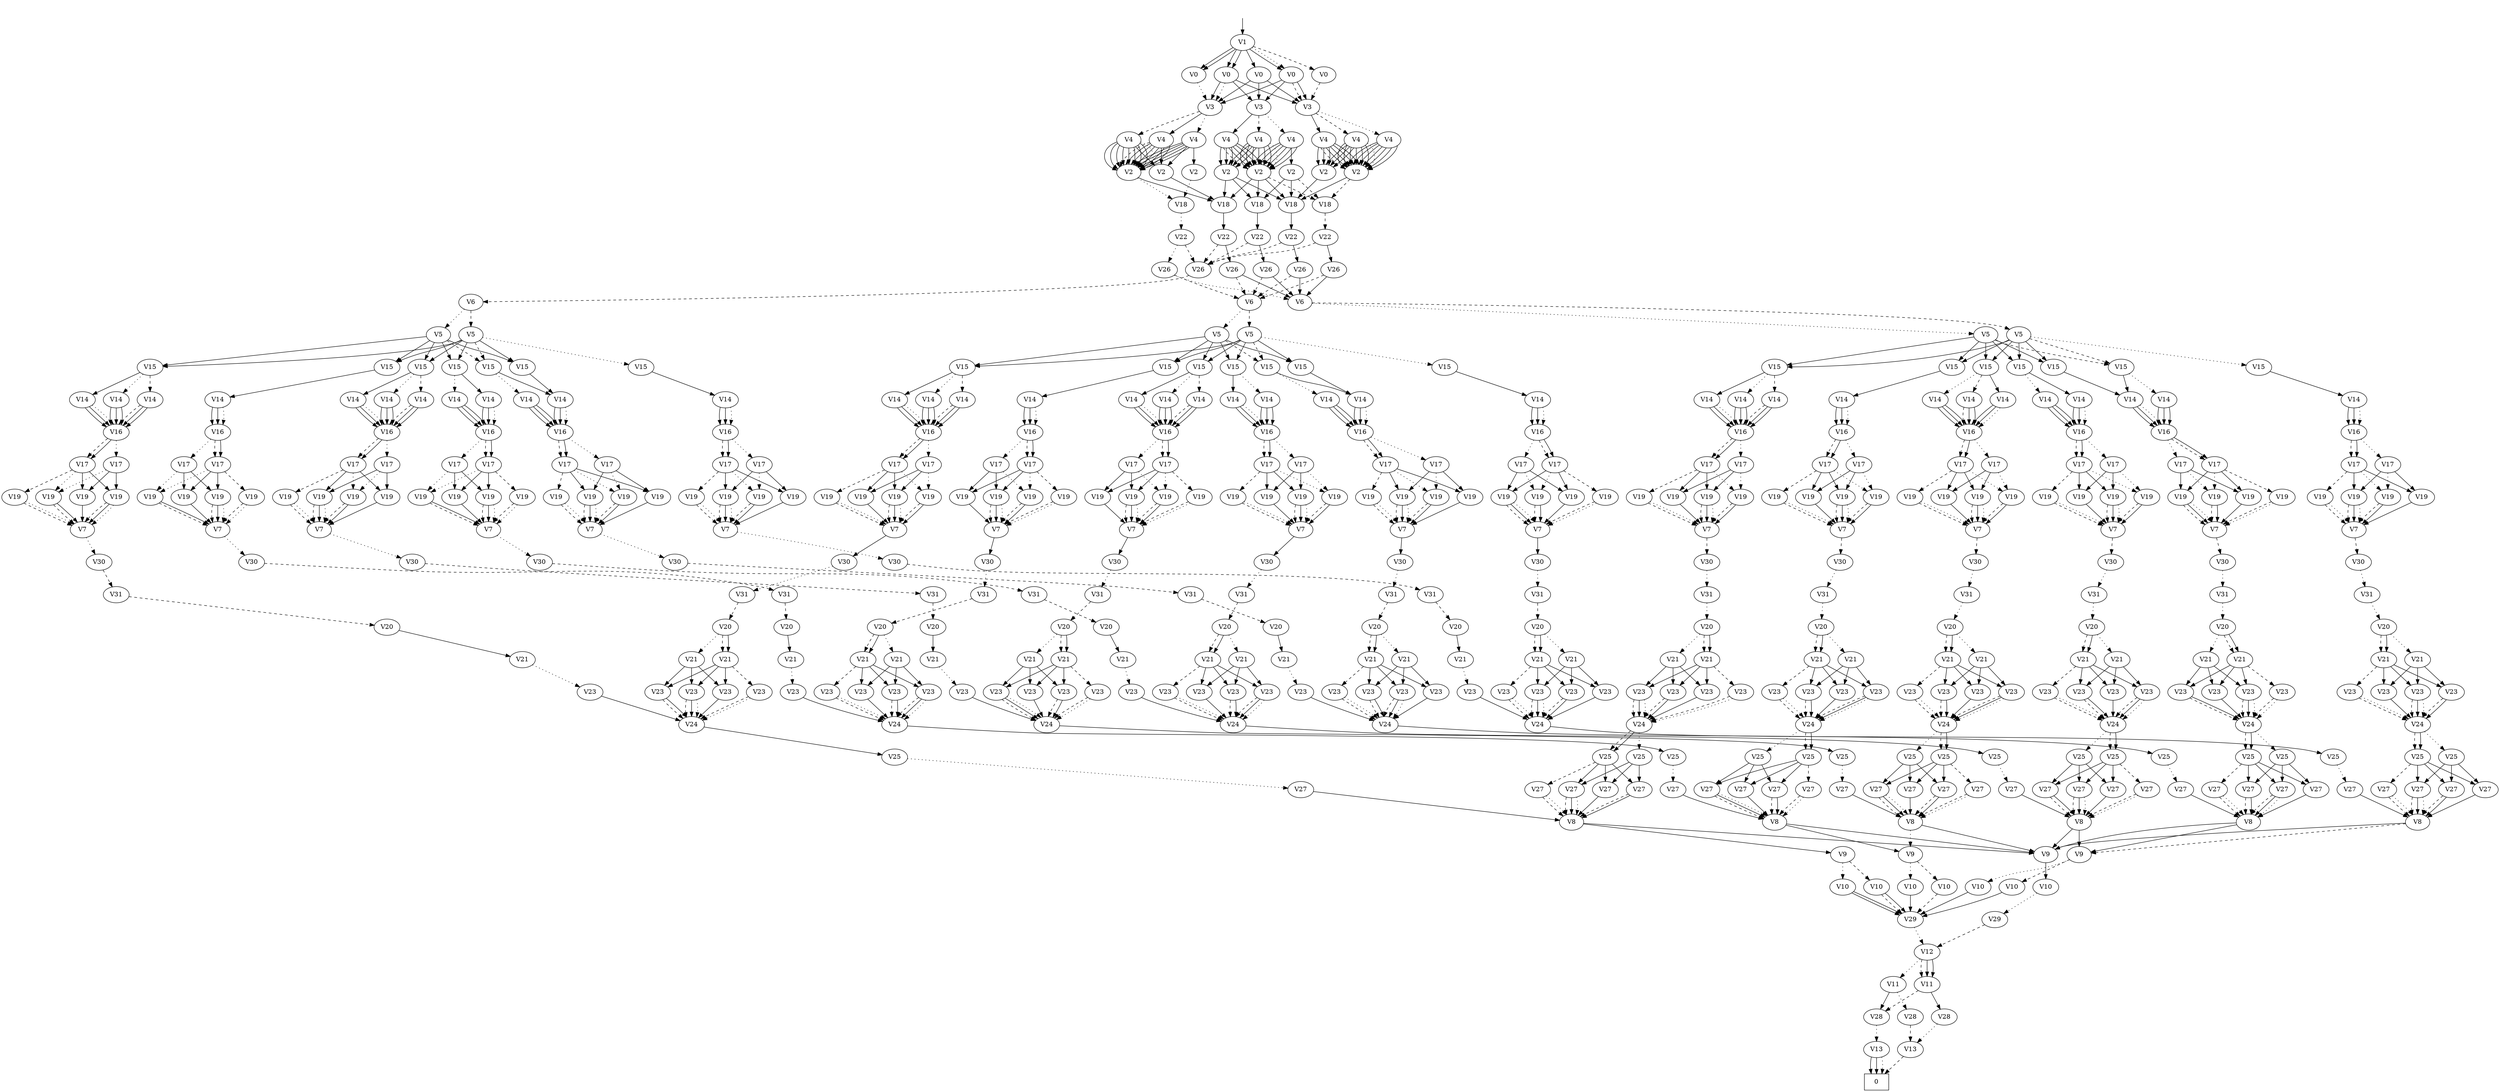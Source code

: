 //SLDDp
// 0 V1 0.5-0.8 0.8-1.1 1.1-1.5 1.5-1.8 1.8-2.2 2.2-2.8 2.8-3.5 0.25-0.5
// 1 V0 1-10000 10001-15000 15001-22000 22001-25000 25001-36000
// 2 V3 Vinyl_Polychlorure High_density_Polyethylene Polyethylene_teraphtalathe
// 3 V4 Beer Milk Vodka Cola_Soda Fruit_Soda Other_Soda Fruit_Juice Salad_Sauce Mineral_Water Sparkling_Water Vegetable_Juice Phamaceutical_Product
// 4 V2 SBO6 SBO10 SBO16 SBO20 SBO36
// 5 V18 7 11 17 21 38
// 6 V22 7 11 17 21 38 __out
// 7 V26 7 11 17 21 38 __out
// 8 V6 No Yes
// 9 V5 India Italy Japan France Russia Germany Unated_States
// 10 V15 French English Italian
// 11 V14 T/BEG/ENG T/BEG/FRA T/BEG/ITA T/EXP/ENG T/EXP/FRA T/EXP/ITA T/STD/ENG T/STD/FRA T/STD/ITA
// 12 V16 Shell Standard Cylindric
// 13 V17 Category_A Category_B Category_C Category_D
// 14 V19 Steel Aluminium Light_alloy
// 15 V7 1 2 3
// 16 V30 Mould_Set_2__Actif Mould_Set_2__Inactif
// 17 V31 Mould_Set_3__Actif Mould_Set_3__Inactif
// 18 V20 Shell __out Standard Cylindric
// 19 V21 __out Category_A Category_B Category_C Category_D
// 20 V23 Steel __out Aluminium Light_alloy
// 21 V24 Shell __out Standard Cylindric
// 22 V25 __out Category_A Category_B Category_C Category_D
// 23 V27 Steel __out Aluminium Light_alloy
// 24 V8 0-700 __out 0-1500 0-2000 0-3000 0-4000 0-6000
// 25 V9 0-0.5 __out 0.50-1
// 26 V10 __out COM-567 PRESS-5 PRESS-7 XER45-5
// 27 V29 With_Compressor Without_Compressor
// 28 V12 __out ALP-TR DE-67Z TR-X12
// 29 V11 __out Funnels_only Rollers_only Funnels+Rollers
// 30 V28 With_Preshapes_Supplier Without_Preshapes_Supplier
// 31 V13 RGR07 RLA30 RPE15 __out
digraph souffleuse_compiled {
nada -> n1 [];
nada [label=" ",shape=plaintext];
n0 [label=0, shape=box];
n1 [label=V1];
n1 -> n2 [pos=7, style=dashed];
n1 -> n1111 [pos=6];
n1 -> n1111 [pos=5];
n1 -> n1109 [pos=4];
n1 -> n1109 [pos=3];
n1 -> n1108 [pos=2];
n1 -> n1106 [pos=1];
n1 -> n1106 [pos=0, style=dotted];
n2 [label=V0];
n2 -> n1121 [pos=4, style=dashed];
n1109 [label=V0];
n1109 -> n1121 [pos=3];
n1109 -> n1113 [pos=2];
n1109 -> n1117 [pos=1];
n1109 -> n1117 [pos=0, style=dotted];
n1111 [label=V0];
n1111 -> n1117 [pos=0, style=dotted];
n1108 [label=V0];
n1108 -> n1121 [pos=3];
n1108 -> n1113 [pos=2];
n1108 -> n1117 [pos=1];
n1106 [label=V0];
n1106 -> n1121 [pos=4, style=dashed];
n1106 -> n1121 [pos=3];
n1106 -> n1113 [pos=2];
n1106 -> n1117 [pos=1];
n1121 [label=V3];
n1121 -> n1124 [pos=2, style=dashed];
n1121 -> n1123 [pos=1];
n1121 -> n1122 [pos=0, style=dotted];
n1113 [label=V3];
n1113 -> n1116 [pos=2, style=dashed];
n1113 -> n1115 [pos=1];
n1113 -> n1114 [pos=0, style=dotted];
n1117 [label=V3];
n1117 -> n1120 [pos=2, style=dashed];
n1117 -> n1119 [pos=1];
n1117 -> n1118 [pos=0, style=dotted];
n1116 [label=V4];
n1116 -> n1249 [pos=10];
n1116 -> n1249 [pos=9];
n1116 -> n1249 [pos=8];
n1116 -> n1249 [pos=7];
n1116 -> n1249 [pos=6];
n1116 -> n1246 [pos=5];
n1116 -> n1246 [pos=4];
n1116 -> n1246 [pos=3];
n1116 -> n1249 [pos=2];
n1116 -> n1249 [pos=0, style=dotted];
n1122 [label=V4];
n1122 -> n1242 [pos=10];
n1122 -> n1242 [pos=9];
n1122 -> n1242 [pos=8];
n1122 -> n1242 [pos=7];
n1122 -> n1242 [pos=6];
n1122 -> n1242 [pos=2];
n1122 -> n1242 [pos=1];
n1115 [label=V4];
n1115 -> n1249 [pos=11, style=dashed];
n1115 -> n1249 [pos=10];
n1115 -> n1249 [pos=7];
n1115 -> n1249 [pos=6];
n1115 -> n1246 [pos=5];
n1115 -> n1246 [pos=4];
n1115 -> n1246 [pos=3];
n1115 -> n1249 [pos=2];
n1124 [label=V4];
n1124 -> n1242 [pos=10];
n1124 -> n1242 [pos=9];
n1124 -> n1242 [pos=8];
n1124 -> n1242 [pos=7];
n1124 -> n1242 [pos=6];
n1124 -> n1248 [pos=5];
n1124 -> n1248 [pos=4];
n1124 -> n1248 [pos=3];
n1124 -> n1242 [pos=2];
n1124 -> n1242 [pos=0, style=dotted];
n1119 [label=V4];
n1119 -> n1239 [pos=11, style=dashed];
n1119 -> n1239 [pos=10];
n1119 -> n1239 [pos=7];
n1119 -> n1239 [pos=6];
n1119 -> n1239 [pos=5];
n1119 -> n1239 [pos=4];
n1119 -> n1239 [pos=3];
n1119 -> n1247 [pos=2];
n1120 [label=V4];
n1120 -> n1239 [pos=10];
n1120 -> n1239 [pos=9];
n1120 -> n1239 [pos=8];
n1120 -> n1239 [pos=7];
n1120 -> n1239 [pos=6];
n1120 -> n1239 [pos=5];
n1120 -> n1239 [pos=4];
n1120 -> n1239 [pos=3];
n1120 -> n1247 [pos=2];
n1120 -> n1239 [pos=0, style=dotted];
n1114 [label=V4];
n1114 -> n1249 [pos=10];
n1114 -> n1249 [pos=9];
n1114 -> n1249 [pos=8];
n1114 -> n1249 [pos=7];
n1114 -> n1249 [pos=6];
n1114 -> n1249 [pos=2];
n1114 -> n896 [pos=1];
n1123 [label=V4];
n1123 -> n1242 [pos=11, style=dashed];
n1123 -> n1242 [pos=10];
n1123 -> n1242 [pos=7];
n1123 -> n1242 [pos=6];
n1123 -> n1248 [pos=5];
n1123 -> n1248 [pos=4];
n1123 -> n1248 [pos=3];
n1123 -> n1242 [pos=2];
n1118 [label=V4];
n1118 -> n1239 [pos=10];
n1118 -> n1239 [pos=9];
n1118 -> n1239 [pos=8];
n1118 -> n1239 [pos=7];
n1118 -> n1239 [pos=6];
n1118 -> n1247 [pos=2];
n1118 -> n884 [pos=1];
n1246 [label=V2];
n1246 -> n1243 [pos=3];
n1246 -> n1245 [pos=2];
n1246 -> n1241 [pos=1];
n1249 [label=V2];
n1249 -> n1244 [pos=4, style=dashed];
n1249 -> n1243 [pos=3];
n1249 -> n1245 [pos=2];
n1249 -> n1241 [pos=1];
n1239 [label=V2];
n1239 -> n1241 [pos=1];
n1239 -> n1240 [pos=0, style=dotted];
n884 [label=V2];
n884 -> n1240 [pos=0, style=dotted];
n896 [label=V2];
n896 -> n1244 [pos=4, style=dashed];
n896 -> n1243 [pos=3];
n896 -> n1245 [pos=2];
n1248 [label=V2];
n1248 -> n1243 [pos=3];
n1247 [label=V2];
n1247 -> n1241 [pos=1];
n1242 [label=V2];
n1242 -> n1244 [pos=4, style=dashed];
n1242 -> n1243 [pos=3];
n1244 [label=V18];
n1244 -> n916 [pos=4, style=dashed];
n1240 [label=V18];
n1240 -> n908 [pos=0, style=dotted];
n1241 [label=V18];
n1241 -> n912 [pos=1];
n1243 [label=V18];
n1243 -> n910 [pos=3];
n1245 [label=V18];
n1245 -> n914 [pos=2];
n916 [label=V22];
n916 -> n8 [pos=5, style=dashed];
n916 -> n123 [pos=4];
n914 [label=V22];
n914 -> n8 [pos=5, style=dashed];
n914 -> n834 [pos=2];
n908 [label=V22];
n908 -> n8 [pos=5, style=dashed];
n908 -> n826 [pos=0, style=dotted];
n910 [label=V22];
n910 -> n8 [pos=5, style=dashed];
n910 -> n838 [pos=3];
n912 [label=V22];
n912 -> n8 [pos=5, style=dashed];
n912 -> n830 [pos=1];
n8 [label=V26];
n8 -> n1479 [pos=5, style=dashed];
n826 [label=V26];
n826 -> n1485 [pos=5, style=dashed];
n826 -> n1482 [pos=0, style=dotted];
n834 [label=V26];
n834 -> n1485 [pos=5, style=dashed];
n834 -> n1482 [pos=2];
n123 [label=V26];
n123 -> n1485 [pos=5, style=dashed];
n123 -> n1482 [pos=4];
n830 [label=V26];
n830 -> n1485 [pos=5, style=dashed];
n830 -> n1482 [pos=1];
n838 [label=V26];
n838 -> n1485 [pos=5, style=dashed];
n838 -> n1482 [pos=3];
n1485 [label=V6];
n1485 -> n125 [pos=1, style=dashed];
n1485 -> n1486 [pos=0, style=dotted];
n1479 [label=V6];
n1479 -> n10 [pos=1, style=dashed];
n1479 -> n1480 [pos=0, style=dotted];
n1482 [label=V6];
n1482 -> n605 [pos=1, style=dashed];
n1482 -> n1483 [pos=0, style=dotted];
n10 [label=V5];
n10 -> n93 [pos=6, style=dashed];
n10 -> n108 [pos=5];
n10 -> n1251 [pos=4];
n10 -> n78 [pos=3];
n10 -> n63 [pos=2];
n10 -> n48 [pos=1];
n10 -> n33 [pos=0, style=dotted];
n1486 [label=V5];
n1486 -> n154 [pos=6, style=dashed];
n1486 -> n161 [pos=5];
n1486 -> n1253 [pos=4];
n1486 -> n147 [pos=3];
n1486 -> n140 [pos=2];
n1486 -> n133 [pos=1];
n125 [label=V5];
n125 -> n154 [pos=6, style=dashed];
n125 -> n161 [pos=5];
n125 -> n1253 [pos=4];
n125 -> n147 [pos=3];
n125 -> n140 [pos=2];
n125 -> n133 [pos=1];
n125 -> n126 [pos=0, style=dotted];
n1483 [label=V5];
n1483 -> n634 [pos=6, style=dashed];
n1483 -> n641 [pos=5];
n1483 -> n1252 [pos=4];
n1483 -> n627 [pos=3];
n1483 -> n620 [pos=2];
n1483 -> n613 [pos=1];
n1480 [label=V5];
n1480 -> n93 [pos=6, style=dashed];
n1480 -> n108 [pos=5];
n1480 -> n1251 [pos=4];
n1480 -> n78 [pos=3];
n1480 -> n63 [pos=2];
n1480 -> n48 [pos=1];
n605 [label=V5];
n605 -> n634 [pos=6, style=dashed];
n605 -> n641 [pos=5];
n605 -> n1252 [pos=4];
n605 -> n627 [pos=3];
n605 -> n620 [pos=2];
n605 -> n613 [pos=1];
n605 -> n606 [pos=0, style=dotted];
n147 [label=V15];
n147 -> n1234 [pos=1];
n147 -> n1233 [pos=0, style=dotted];
n1251 [label=V15];
n1251 -> n1210 [pos=1];
n78 [label=V15];
n78 -> n1196 [pos=1];
n78 -> n1195 [pos=0, style=dotted];
n641 [label=V15];
n641 -> n642 [pos=2, style=dashed];
n641 -> n1220 [pos=1];
n641 -> n1219 [pos=0, style=dotted];
n634 [label=V15];
n634 -> n1226 [pos=1];
n634 -> n1225 [pos=0, style=dotted];
n63 [label=V15];
n63 -> n1222 [pos=1];
n1252 [label=V15];
n1252 -> n1226 [pos=1];
n1253 [label=V15];
n1253 -> n1228 [pos=1];
n133 [label=V15];
n133 -> n134 [pos=2, style=dashed];
n133 -> n1198 [pos=1];
n133 -> n1197 [pos=0, style=dotted];
n620 [label=V15];
n620 -> n1236 [pos=1];
n154 [label=V15];
n154 -> n1228 [pos=1];
n154 -> n1227 [pos=0, style=dotted];
n93 [label=V15];
n93 -> n1210 [pos=1];
n93 -> n1209 [pos=0, style=dotted];
n627 [label=V15];
n627 -> n1230 [pos=1];
n627 -> n1229 [pos=0, style=dotted];
n613 [label=V15];
n613 -> n614 [pos=2, style=dashed];
n613 -> n1194 [pos=1];
n613 -> n1193 [pos=0, style=dotted];
n48 [label=V15];
n48 -> n49 [pos=2, style=dashed];
n48 -> n1212 [pos=1];
n48 -> n1211 [pos=0, style=dotted];
n108 [label=V15];
n108 -> n109 [pos=2, style=dashed];
n108 -> n1214 [pos=1];
n108 -> n1213 [pos=0, style=dotted];
n161 [label=V15];
n161 -> n162 [pos=2, style=dashed];
n161 -> n1224 [pos=1];
n161 -> n1223 [pos=0, style=dotted];
n140 [label=V15];
n140 -> n1192 [pos=1];
n606 [label=V15];
n606 -> n1200 [pos=1];
n126 [label=V15];
n126 -> n1202 [pos=1];
n33 [label=V15];
n33 -> n1204 [pos=1];
n1214 [label=V14];
n1214 -> n1507 [pos=6];
n1214 -> n1507 [pos=3];
n1214 -> n1507 [pos=0, style=dotted];
n1224 [label=V14];
n1224 -> n1525 [pos=6];
n1224 -> n1525 [pos=3];
n1224 -> n1525 [pos=0, style=dotted];
n1209 [label=V14];
n1209 -> n1499 [pos=7];
n1209 -> n1499 [pos=4];
n1209 -> n1499 [pos=1];
n614 [label=V14];
n614 -> n1558 [pos=8, style=dashed];
n614 -> n1558 [pos=5];
n614 -> n1558 [pos=2];
n1230 [label=V14];
n1230 -> n1537 [pos=6];
n1230 -> n1537 [pos=3];
n1230 -> n1537 [pos=0, style=dotted];
n1192 [label=V14];
n1192 -> n142 [pos=6];
n1192 -> n142 [pos=3];
n1192 -> n142 [pos=0, style=dotted];
n109 [label=V14];
n109 -> n1507 [pos=8, style=dashed];
n109 -> n1507 [pos=5];
n109 -> n1507 [pos=2];
n1236 [label=V14];
n1236 -> n622 [pos=6];
n1236 -> n622 [pos=3];
n1236 -> n622 [pos=0, style=dotted];
n1219 [label=V14];
n1219 -> n1518 [pos=7];
n1219 -> n1518 [pos=4];
n1219 -> n1518 [pos=1];
n1194 [label=V14];
n1194 -> n1558 [pos=6];
n1194 -> n1558 [pos=3];
n1194 -> n1558 [pos=0, style=dotted];
n642 [label=V14];
n642 -> n1518 [pos=8, style=dashed];
n642 -> n1518 [pos=5];
n642 -> n1518 [pos=2];
n1223 [label=V14];
n1223 -> n1525 [pos=7];
n1223 -> n1525 [pos=4];
n1223 -> n1525 [pos=1];
n1197 [label=V14];
n1197 -> n1566 [pos=7];
n1197 -> n1566 [pos=4];
n1197 -> n1566 [pos=1];
n1212 [label=V14];
n1212 -> n1503 [pos=6];
n1212 -> n1503 [pos=3];
n1212 -> n1503 [pos=0, style=dotted];
n1228 [label=V14];
n1228 -> n1533 [pos=6];
n1228 -> n1533 [pos=3];
n1228 -> n1533 [pos=0, style=dotted];
n1229 [label=V14];
n1229 -> n1537 [pos=7];
n1229 -> n1537 [pos=4];
n1229 -> n1537 [pos=1];
n1220 [label=V14];
n1220 -> n1518 [pos=6];
n1220 -> n1518 [pos=3];
n1220 -> n1518 [pos=0, style=dotted];
n1211 [label=V14];
n1211 -> n1503 [pos=7];
n1211 -> n1503 [pos=4];
n1211 -> n1503 [pos=1];
n1204 [label=V14];
n1204 -> n35 [pos=6];
n1204 -> n35 [pos=3];
n1204 -> n35 [pos=0, style=dotted];
n1233 [label=V14];
n1233 -> n1544 [pos=7];
n1233 -> n1544 [pos=4];
n1233 -> n1544 [pos=1];
n1210 [label=V14];
n1210 -> n1499 [pos=6];
n1210 -> n1499 [pos=3];
n1210 -> n1499 [pos=0, style=dotted];
n1222 [label=V14];
n1222 -> n65 [pos=6];
n1222 -> n65 [pos=3];
n1222 -> n65 [pos=0, style=dotted];
n1225 [label=V14];
n1225 -> n1529 [pos=7];
n1225 -> n1529 [pos=4];
n1225 -> n1529 [pos=1];
n1193 [label=V14];
n1193 -> n1558 [pos=7];
n1193 -> n1558 [pos=4];
n1193 -> n1558 [pos=1];
n1198 [label=V14];
n1198 -> n1566 [pos=6];
n1198 -> n1566 [pos=3];
n1198 -> n1566 [pos=0, style=dotted];
n1226 [label=V14];
n1226 -> n1529 [pos=6];
n1226 -> n1529 [pos=3];
n1226 -> n1529 [pos=0, style=dotted];
n134 [label=V14];
n134 -> n1566 [pos=8, style=dashed];
n134 -> n1566 [pos=5];
n134 -> n1566 [pos=2];
n1213 [label=V14];
n1213 -> n1507 [pos=7];
n1213 -> n1507 [pos=4];
n1213 -> n1507 [pos=1];
n1234 [label=V14];
n1234 -> n1544 [pos=6];
n1234 -> n1544 [pos=3];
n1234 -> n1544 [pos=0, style=dotted];
n1196 [label=V14];
n1196 -> n1562 [pos=6];
n1196 -> n1562 [pos=3];
n1196 -> n1562 [pos=0, style=dotted];
n1202 [label=V14];
n1202 -> n128 [pos=6];
n1202 -> n128 [pos=3];
n1202 -> n128 [pos=0, style=dotted];
n49 [label=V14];
n49 -> n1503 [pos=8, style=dashed];
n49 -> n1503 [pos=5];
n49 -> n1503 [pos=2];
n1200 [label=V14];
n1200 -> n608 [pos=6];
n1200 -> n608 [pos=3];
n1200 -> n608 [pos=0, style=dotted];
n1227 [label=V14];
n1227 -> n1533 [pos=7];
n1227 -> n1533 [pos=4];
n1227 -> n1533 [pos=1];
n1195 [label=V14];
n1195 -> n1562 [pos=7];
n1195 -> n1562 [pos=4];
n1195 -> n1562 [pos=1];
n162 [label=V14];
n162 -> n1525 [pos=8, style=dashed];
n162 -> n1525 [pos=5];
n162 -> n1525 [pos=2];
n128 [label=V16];
n128 -> n129 [pos=2, style=dashed];
n128 -> n129 [pos=1];
n128 -> n1573 [pos=0, style=dotted];
n35 [label=V16];
n35 -> n36 [pos=2, style=dashed];
n35 -> n36 [pos=1];
n35 -> n1488 [pos=0, style=dotted];
n65 [label=V16];
n65 -> n66 [pos=2, style=dashed];
n65 -> n66 [pos=1];
n65 -> n1522 [pos=0, style=dotted];
n622 [label=V16];
n622 -> n623 [pos=2, style=dashed];
n622 -> n623 [pos=1];
n622 -> n1548 [pos=0, style=dotted];
n1533 [label=V16];
n1533 -> n157 [pos=2, style=dashed];
n1533 -> n157 [pos=1];
n1533 -> n1534 [pos=0, style=dotted];
n142 [label=V16];
n142 -> n143 [pos=2, style=dashed];
n142 -> n143 [pos=1];
n142 -> n1555 [pos=0, style=dotted];
n1537 [label=V16];
n1537 -> n630 [pos=2, style=dashed];
n1537 -> n630 [pos=1];
n1537 -> n1538 [pos=0, style=dotted];
n1558 [label=V16];
n1558 -> n616 [pos=2, style=dashed];
n1558 -> n616 [pos=1];
n1558 -> n1559 [pos=0, style=dotted];
n1544 [label=V16];
n1544 -> n150 [pos=2, style=dashed];
n1544 -> n150 [pos=1];
n1544 -> n1545 [pos=0, style=dotted];
n608 [label=V16];
n608 -> n609 [pos=2, style=dashed];
n608 -> n609 [pos=1];
n608 -> n1570 [pos=0, style=dotted];
n1507 [label=V16];
n1507 -> n111 [pos=2, style=dashed];
n1507 -> n111 [pos=1];
n1507 -> n1508 [pos=0, style=dotted];
n1566 [label=V16];
n1566 -> n136 [pos=2, style=dashed];
n1566 -> n136 [pos=1];
n1566 -> n1567 [pos=0, style=dotted];
n1562 [label=V16];
n1562 -> n81 [pos=2, style=dashed];
n1562 -> n81 [pos=1];
n1562 -> n1563 [pos=0, style=dotted];
n1518 [label=V16];
n1518 -> n644 [pos=2, style=dashed];
n1518 -> n644 [pos=1];
n1518 -> n1519 [pos=0, style=dotted];
n1503 [label=V16];
n1503 -> n51 [pos=2, style=dashed];
n1503 -> n51 [pos=1];
n1503 -> n1504 [pos=0, style=dotted];
n1525 [label=V16];
n1525 -> n164 [pos=2, style=dashed];
n1525 -> n164 [pos=1];
n1525 -> n1526 [pos=0, style=dotted];
n1529 [label=V16];
n1529 -> n637 [pos=2, style=dashed];
n1529 -> n637 [pos=1];
n1529 -> n1530 [pos=0, style=dotted];
n1499 [label=V16];
n1499 -> n96 [pos=2, style=dashed];
n1499 -> n96 [pos=1];
n1499 -> n1500 [pos=0, style=dotted];
n1563 [label=V17];
n1563 -> n1639 [pos=2];
n1563 -> n82 [pos=1];
n1563 -> n1637 [pos=0, style=dotted];
n1526 [label=V17];
n1526 -> n1598 [pos=2];
n1526 -> n165 [pos=1];
n1526 -> n1596 [pos=0, style=dotted];
n616 [label=V17];
n616 -> n1655 [pos=3, style=dashed];
n616 -> n1632 [pos=2];
n616 -> n617 [pos=1];
n616 -> n1630 [pos=0, style=dotted];
n157 [label=V17];
n157 -> n1660 [pos=3, style=dashed];
n157 -> n1617 [pos=2];
n157 -> n158 [pos=1];
n157 -> n1615 [pos=0, style=dotted];
n150 [label=V17];
n150 -> n1618 [pos=3, style=dashed];
n150 -> n1595 [pos=2];
n150 -> n151 [pos=1];
n150 -> n1593 [pos=0, style=dotted];
n1522 [label=V17];
n1522 -> n1578 [pos=2];
n1522 -> n67 [pos=1];
n1522 -> n1576 [pos=0, style=dotted];
n623 [label=V17];
n623 -> n1592 [pos=3, style=dashed];
n623 -> n1591 [pos=2];
n623 -> n624 [pos=1];
n623 -> n1589 [pos=0, style=dotted];
n51 [label=V17];
n51 -> n1661 [pos=3, style=dashed];
n51 -> n1646 [pos=2];
n51 -> n52 [pos=1];
n51 -> n1644 [pos=0, style=dotted];
n609 [label=V17];
n609 -> n1610 [pos=3, style=dashed];
n609 -> n1609 [pos=2];
n609 -> n610 [pos=1];
n609 -> n1607 [pos=0, style=dotted];
n96 [label=V17];
n96 -> n1588 [pos=3, style=dashed];
n96 -> n1587 [pos=2];
n96 -> n97 [pos=1];
n96 -> n1585 [pos=0, style=dotted];
n1500 [label=V17];
n1500 -> n1587 [pos=2];
n1500 -> n97 [pos=1];
n1500 -> n1585 [pos=0, style=dotted];
n1570 [label=V17];
n1570 -> n1609 [pos=2];
n1570 -> n610 [pos=1];
n1570 -> n1607 [pos=0, style=dotted];
n1559 [label=V17];
n1559 -> n1632 [pos=2];
n1559 -> n617 [pos=1];
n1559 -> n1630 [pos=0, style=dotted];
n630 [label=V17];
n630 -> n1650 [pos=3, style=dashed];
n630 -> n1649 [pos=2];
n630 -> n631 [pos=1];
n630 -> n1647 [pos=0, style=dotted];
n136 [label=V17];
n136 -> n1626 [pos=3, style=dashed];
n136 -> n1625 [pos=2];
n136 -> n137 [pos=1];
n136 -> n1623 [pos=0, style=dotted];
n111 [label=V17];
n111 -> n1603 [pos=3, style=dashed];
n111 -> n1602 [pos=2];
n111 -> n112 [pos=1];
n111 -> n1600 [pos=0, style=dotted];
n1573 [label=V17];
n1573 -> n1665 [pos=2];
n1573 -> n130 [pos=1];
n1573 -> n1663 [pos=0, style=dotted];
n81 [label=V17];
n81 -> n1670 [pos=3, style=dashed];
n81 -> n1639 [pos=2];
n81 -> n82 [pos=1];
n81 -> n1637 [pos=0, style=dotted];
n36 [label=V17];
n36 -> n1656 [pos=3, style=dashed];
n36 -> n1584 [pos=2];
n36 -> n37 [pos=1];
n36 -> n1582 [pos=0, style=dotted];
n1555 [label=V17];
n1555 -> n1581 [pos=2];
n1555 -> n144 [pos=1];
n1555 -> n1579 [pos=0, style=dotted];
n1548 [label=V17];
n1548 -> n1591 [pos=2];
n1548 -> n624 [pos=1];
n1548 -> n1589 [pos=0, style=dotted];
n644 [label=V17];
n644 -> n1636 [pos=3, style=dashed];
n644 -> n1635 [pos=2];
n644 -> n645 [pos=1];
n644 -> n1633 [pos=0, style=dotted];
n1530 [label=V17];
n1530 -> n1659 [pos=2];
n1530 -> n638 [pos=1];
n1530 -> n1657 [pos=0, style=dotted];
n143 [label=V17];
n143 -> n1662 [pos=3, style=dashed];
n143 -> n1581 [pos=2];
n143 -> n144 [pos=1];
n143 -> n1579 [pos=0, style=dotted];
n1508 [label=V17];
n1508 -> n1602 [pos=2];
n1508 -> n112 [pos=1];
n1508 -> n1600 [pos=0, style=dotted];
n1534 [label=V17];
n1534 -> n1617 [pos=2];
n1534 -> n158 [pos=1];
n1534 -> n1615 [pos=0, style=dotted];
n1488 [label=V17];
n1488 -> n1584 [pos=2];
n1488 -> n37 [pos=1];
n1488 -> n1582 [pos=0, style=dotted];
n1567 [label=V17];
n1567 -> n1625 [pos=2];
n1567 -> n137 [pos=1];
n1567 -> n1623 [pos=0, style=dotted];
n1504 [label=V17];
n1504 -> n1646 [pos=2];
n1504 -> n52 [pos=1];
n1504 -> n1644 [pos=0, style=dotted];
n1545 [label=V17];
n1545 -> n1595 [pos=2];
n1545 -> n151 [pos=1];
n1545 -> n1593 [pos=0, style=dotted];
n66 [label=V17];
n66 -> n1666 [pos=3, style=dashed];
n66 -> n1578 [pos=2];
n66 -> n67 [pos=1];
n66 -> n1576 [pos=0, style=dotted];
n129 [label=V17];
n129 -> n1668 [pos=3, style=dashed];
n129 -> n1665 [pos=2];
n129 -> n130 [pos=1];
n129 -> n1663 [pos=0, style=dotted];
n637 [label=V17];
n637 -> n1671 [pos=3, style=dashed];
n637 -> n1659 [pos=2];
n637 -> n638 [pos=1];
n637 -> n1657 [pos=0, style=dotted];
n1538 [label=V17];
n1538 -> n1649 [pos=2];
n1538 -> n631 [pos=1];
n1538 -> n1647 [pos=0, style=dotted];
n164 [label=V17];
n164 -> n1599 [pos=3, style=dashed];
n164 -> n1598 [pos=2];
n164 -> n165 [pos=1];
n164 -> n1596 [pos=0, style=dotted];
n1519 [label=V17];
n1519 -> n1635 [pos=2];
n1519 -> n645 [pos=1];
n1519 -> n1633 [pos=0, style=dotted];
n1659 [label=V19];
n1659 -> n1791 [pos=1];
n1666 [label=V19];
n1666 -> n1786 [pos=2, style=dashed];
n1666 -> n1786 [pos=0, style=dotted];
n1635 [label=V19];
n1635 -> n1780 [pos=1];
n1593 [label=V19];
n1593 -> n1694 [pos=2, style=dashed];
n1593 -> n1694 [pos=1];
n1625 [label=V19];
n1625 -> n1728 [pos=1];
n1579 [label=V19];
n1579 -> n1711 [pos=2, style=dashed];
n1579 -> n1711 [pos=1];
n1623 [label=V19];
n1623 -> n1728 [pos=2, style=dashed];
n1623 -> n1728 [pos=1];
n1670 [label=V19];
n1670 -> n1717 [pos=2, style=dashed];
n1670 -> n1717 [pos=0, style=dotted];
n1639 [label=V19];
n1639 -> n1717 [pos=1];
n158 [label=V19];
n158 -> n1809 [pos=2, style=dashed];
n158 -> n1809 [pos=1];
n158 -> n1809 [pos=0, style=dotted];
n1582 [label=V19];
n1582 -> n1740 [pos=2, style=dashed];
n1582 -> n1740 [pos=1];
n82 [label=V19];
n82 -> n1717 [pos=2, style=dashed];
n82 -> n1717 [pos=1];
n82 -> n1717 [pos=0, style=dotted];
n631 [label=V19];
n631 -> n1803 [pos=2, style=dashed];
n631 -> n1803 [pos=1];
n631 -> n1803 [pos=0, style=dotted];
n1657 [label=V19];
n1657 -> n1791 [pos=2, style=dashed];
n1657 -> n1791 [pos=1];
n1588 [label=V19];
n1588 -> n1755 [pos=2, style=dashed];
n1588 -> n1755 [pos=0, style=dotted];
n144 [label=V19];
n144 -> n1711 [pos=2, style=dashed];
n144 -> n1711 [pos=1];
n144 -> n1711 [pos=0, style=dotted];
n165 [label=V19];
n165 -> n1797 [pos=2, style=dashed];
n165 -> n1797 [pos=1];
n165 -> n1797 [pos=0, style=dotted];
n617 [label=V19];
n617 -> n1705 [pos=2, style=dashed];
n617 -> n1705 [pos=1];
n617 -> n1705 [pos=0, style=dotted];
n1671 [label=V19];
n1671 -> n1791 [pos=2, style=dashed];
n1671 -> n1791 [pos=0, style=dotted];
n1587 [label=V19];
n1587 -> n1755 [pos=1];
n638 [label=V19];
n638 -> n1791 [pos=2, style=dashed];
n638 -> n1791 [pos=1];
n638 -> n1791 [pos=0, style=dotted];
n1576 [label=V19];
n1576 -> n1786 [pos=2, style=dashed];
n1576 -> n1786 [pos=1];
n1647 [label=V19];
n1647 -> n1803 [pos=2, style=dashed];
n1647 -> n1803 [pos=1];
n1610 [label=V19];
n1610 -> n1722 [pos=2, style=dashed];
n1610 -> n1722 [pos=0, style=dotted];
n1592 [label=V19];
n1592 -> n1688 [pos=2, style=dashed];
n1592 -> n1688 [pos=0, style=dotted];
n1609 [label=V19];
n1609 -> n1722 [pos=1];
n112 [label=V19];
n112 -> n1770 [pos=2, style=dashed];
n112 -> n1770 [pos=1];
n112 -> n1770 [pos=0, style=dotted];
n1581 [label=V19];
n1581 -> n1711 [pos=1];
n1661 [label=V19];
n1661 -> n1760 [pos=2, style=dashed];
n1661 -> n1760 [pos=0, style=dotted];
n97 [label=V19];
n97 -> n1755 [pos=2, style=dashed];
n97 -> n1755 [pos=1];
n97 -> n1755 [pos=0, style=dotted];
n1599 [label=V19];
n1599 -> n1797 [pos=2, style=dashed];
n1599 -> n1797 [pos=0, style=dotted];
n1646 [label=V19];
n1646 -> n1760 [pos=1];
n1626 [label=V19];
n1626 -> n1728 [pos=2, style=dashed];
n1626 -> n1728 [pos=0, style=dotted];
n37 [label=V19];
n37 -> n1740 [pos=2, style=dashed];
n37 -> n1740 [pos=1];
n37 -> n1740 [pos=0, style=dotted];
n130 [label=V19];
n130 -> n1734 [pos=2, style=dashed];
n130 -> n1734 [pos=1];
n130 -> n1734 [pos=0, style=dotted];
n1618 [label=V19];
n1618 -> n1694 [pos=2, style=dashed];
n1618 -> n1694 [pos=0, style=dotted];
n137 [label=V19];
n137 -> n1728 [pos=2, style=dashed];
n137 -> n1728 [pos=1];
n137 -> n1728 [pos=0, style=dotted];
n1617 [label=V19];
n1617 -> n1809 [pos=1];
n610 [label=V19];
n610 -> n1722 [pos=2, style=dashed];
n610 -> n1722 [pos=1];
n610 -> n1722 [pos=0, style=dotted];
n1632 [label=V19];
n1632 -> n1705 [pos=1];
n1595 [label=V19];
n1595 -> n1694 [pos=1];
n1589 [label=V19];
n1589 -> n1688 [pos=2, style=dashed];
n1589 -> n1688 [pos=1];
n1630 [label=V19];
n1630 -> n1705 [pos=2, style=dashed];
n1630 -> n1705 [pos=1];
n1650 [label=V19];
n1650 -> n1803 [pos=2, style=dashed];
n1650 -> n1803 [pos=0, style=dotted];
n1607 [label=V19];
n1607 -> n1722 [pos=2, style=dashed];
n1607 -> n1722 [pos=1];
n1668 [label=V19];
n1668 -> n1734 [pos=2, style=dashed];
n1668 -> n1734 [pos=0, style=dotted];
n1603 [label=V19];
n1603 -> n1770 [pos=2, style=dashed];
n1603 -> n1770 [pos=0, style=dotted];
n1637 [label=V19];
n1637 -> n1717 [pos=2, style=dashed];
n1637 -> n1717 [pos=1];
n1663 [label=V19];
n1663 -> n1734 [pos=2, style=dashed];
n1663 -> n1734 [pos=1];
n1649 [label=V19];
n1649 -> n1803 [pos=1];
n52 [label=V19];
n52 -> n1760 [pos=2, style=dashed];
n52 -> n1760 [pos=1];
n52 -> n1760 [pos=0, style=dotted];
n1633 [label=V19];
n1633 -> n1780 [pos=2, style=dashed];
n1633 -> n1780 [pos=1];
n1584 [label=V19];
n1584 -> n1740 [pos=1];
n1596 [label=V19];
n1596 -> n1797 [pos=2, style=dashed];
n1596 -> n1797 [pos=1];
n1591 [label=V19];
n1591 -> n1688 [pos=1];
n1602 [label=V19];
n1602 -> n1770 [pos=1];
n1660 [label=V19];
n1660 -> n1809 [pos=2, style=dashed];
n1660 -> n1809 [pos=0, style=dotted];
n1655 [label=V19];
n1655 -> n1705 [pos=2, style=dashed];
n1655 -> n1705 [pos=0, style=dotted];
n1656 [label=V19];
n1656 -> n1740 [pos=2, style=dashed];
n1656 -> n1740 [pos=0, style=dotted];
n1615 [label=V19];
n1615 -> n1809 [pos=2, style=dashed];
n1615 -> n1809 [pos=1];
n1600 [label=V19];
n1600 -> n1770 [pos=2, style=dashed];
n1600 -> n1770 [pos=1];
n1598 [label=V19];
n1598 -> n1797 [pos=1];
n1578 [label=V19];
n1578 -> n1786 [pos=1];
n1665 [label=V19];
n1665 -> n1734 [pos=1];
n1636 [label=V19];
n1636 -> n1780 [pos=2, style=dashed];
n1636 -> n1780 [pos=0, style=dotted];
n67 [label=V19];
n67 -> n1786 [pos=2, style=dashed];
n67 -> n1786 [pos=1];
n67 -> n1786 [pos=0, style=dotted];
n151 [label=V19];
n151 -> n1694 [pos=2, style=dashed];
n151 -> n1694 [pos=1];
n151 -> n1694 [pos=0, style=dotted];
n645 [label=V19];
n645 -> n1780 [pos=2, style=dashed];
n645 -> n1780 [pos=1];
n645 -> n1780 [pos=0, style=dotted];
n1644 [label=V19];
n1644 -> n1760 [pos=2, style=dashed];
n1644 -> n1760 [pos=1];
n1662 [label=V19];
n1662 -> n1711 [pos=2, style=dashed];
n1662 -> n1711 [pos=0, style=dotted];
n624 [label=V19];
n624 -> n1688 [pos=2, style=dashed];
n624 -> n1688 [pos=1];
n624 -> n1688 [pos=0, style=dotted];
n1585 [label=V19];
n1585 -> n1755 [pos=2, style=dashed];
n1585 -> n1755 [pos=1];
n1705 [label=V7];
n1705 -> n619 [pos=2, style=dashed];
n1770 [label=V7];
n1770 -> n114 [pos=0, style=dotted];
n1797 [label=V7];
n1797 -> n167 [pos=1];
n1791 [label=V7];
n1791 -> n640 [pos=2, style=dashed];
n1760 [label=V7];
n1760 -> n54 [pos=0, style=dotted];
n1809 [label=V7];
n1809 -> n160 [pos=1];
n1755 [label=V7];
n1755 -> n99 [pos=0, style=dotted];
n1688 [label=V7];
n1688 -> n626 [pos=2, style=dashed];
n1694 [label=V7];
n1694 -> n153 [pos=1];
n1740 [label=V7];
n1740 -> n39 [pos=0, style=dotted];
n1780 [label=V7];
n1780 -> n647 [pos=2, style=dashed];
n1711 [label=V7];
n1711 -> n146 [pos=1];
n1717 [label=V7];
n1717 -> n84 [pos=0, style=dotted];
n1722 [label=V7];
n1722 -> n612 [pos=2, style=dashed];
n1728 [label=V7];
n1728 -> n139 [pos=1];
n1803 [label=V7];
n1803 -> n633 [pos=2, style=dashed];
n1734 [label=V7];
n1734 -> n132 [pos=1];
n1786 [label=V7];
n1786 -> n69 [pos=0, style=dotted];
n619 [label=V30];
n619 -> n1167 [pos=0, style=dotted];
n647 [label=V30];
n647 -> n1171 [pos=0, style=dotted];
n153 [label=V30];
n153 -> n1175 [pos=0, style=dotted];
n633 [label=V30];
n633 -> n1031 [pos=0, style=dotted];
n114 [label=V30];
n114 -> n1163 [pos=1, style=dashed];
n139 [label=V30];
n139 -> n1131 [pos=0, style=dotted];
n167 [label=V30];
n167 -> n1045 [pos=0, style=dotted];
n39 [label=V30];
n39 -> n1066 [pos=1, style=dashed];
n640 [label=V30];
n640 -> n1139 [pos=0, style=dotted];
n160 [label=V30];
n160 -> n1010 [pos=0, style=dotted];
n69 [label=V30];
n69 -> n1017 [pos=1, style=dashed];
n99 [label=V30];
n99 -> n1135 [pos=1, style=dashed];
n626 [label=V30];
n626 -> n1147 [pos=0, style=dotted];
n146 [label=V30];
n146 -> n1151 [pos=0, style=dotted];
n54 [label=V30];
n54 -> n1038 [pos=1, style=dashed];
n612 [label=V30];
n612 -> n1024 [pos=0, style=dotted];
n132 [label=V30];
n132 -> n1155 [pos=0, style=dotted];
n84 [label=V30];
n84 -> n989 [pos=1, style=dashed];
n1175 [label=V31];
n1175 -> n1176 [pos=1, style=dashed];
n1139 [label=V31];
n1139 -> n1140 [pos=0, style=dotted];
n1147 [label=V31];
n1147 -> n1148 [pos=0, style=dotted];
n1045 [label=V31];
n1045 -> n1046 [pos=1, style=dashed];
n1131 [label=V31];
n1131 -> n1132 [pos=1, style=dashed];
n1024 [label=V31];
n1024 -> n1025 [pos=0, style=dotted];
n1163 [label=V31];
n1163 -> n1164 [pos=1, style=dashed];
n1066 [label=V31];
n1066 -> n1067 [pos=1, style=dashed];
n1167 [label=V31];
n1167 -> n1168 [pos=0, style=dotted];
n1017 [label=V31];
n1017 -> n1018 [pos=1, style=dashed];
n1171 [label=V31];
n1171 -> n1172 [pos=0, style=dotted];
n1135 [label=V31];
n1135 -> n1136 [pos=1, style=dashed];
n1151 [label=V31];
n1151 -> n1152 [pos=1, style=dashed];
n1038 [label=V31];
n1038 -> n1039 [pos=1, style=dashed];
n989 [label=V31];
n989 -> n990 [pos=1, style=dashed];
n1010 [label=V31];
n1010 -> n1011 [pos=1, style=dashed];
n1155 [label=V31];
n1155 -> n1156 [pos=1, style=dashed];
n1031 [label=V31];
n1031 -> n1032 [pos=0, style=dotted];
n1176 [label=V20];
n1176 -> n1177 [pos=3, style=dashed];
n1176 -> n1177 [pos=2];
n1176 -> n1310 [pos=0, style=dotted];
n990 [label=V20];
n990 -> n991 [pos=1];
n1152 [label=V20];
n1152 -> n1153 [pos=3, style=dashed];
n1152 -> n1153 [pos=2];
n1152 -> n1318 [pos=0, style=dotted];
n1025 [label=V20];
n1025 -> n1026 [pos=3, style=dashed];
n1025 -> n1026 [pos=2];
n1025 -> n1254 [pos=0, style=dotted];
n1140 [label=V20];
n1140 -> n1141 [pos=3, style=dashed];
n1140 -> n1141 [pos=2];
n1140 -> n1330 [pos=0, style=dotted];
n1148 [label=V20];
n1148 -> n1149 [pos=3, style=dashed];
n1148 -> n1149 [pos=2];
n1148 -> n1258 [pos=0, style=dotted];
n1011 [label=V20];
n1011 -> n1012 [pos=3, style=dashed];
n1011 -> n1012 [pos=2];
n1011 -> n1326 [pos=0, style=dotted];
n1067 [label=V20];
n1067 -> n1068 [pos=1];
n1164 [label=V20];
n1164 -> n1165 [pos=1];
n1032 [label=V20];
n1032 -> n1033 [pos=3, style=dashed];
n1032 -> n1033 [pos=2];
n1032 -> n1266 [pos=0, style=dotted];
n1172 [label=V20];
n1172 -> n1173 [pos=3, style=dashed];
n1172 -> n1173 [pos=2];
n1172 -> n1342 [pos=0, style=dotted];
n1168 [label=V20];
n1168 -> n1169 [pos=3, style=dashed];
n1168 -> n1169 [pos=2];
n1168 -> n1274 [pos=0, style=dotted];
n1156 [label=V20];
n1156 -> n1157 [pos=3, style=dashed];
n1156 -> n1157 [pos=2];
n1156 -> n1282 [pos=0, style=dotted];
n1039 [label=V20];
n1039 -> n1040 [pos=1];
n1136 [label=V20];
n1136 -> n1137 [pos=1];
n1018 [label=V20];
n1018 -> n1019 [pos=1];
n1132 [label=V20];
n1132 -> n1133 [pos=3, style=dashed];
n1132 -> n1133 [pos=2];
n1132 -> n1294 [pos=0, style=dotted];
n1046 [label=V20];
n1046 -> n1047 [pos=3, style=dashed];
n1046 -> n1047 [pos=2];
n1046 -> n1290 [pos=0, style=dotted];
n1169 [label=V21];
n1169 -> n1398 [pos=4, style=dashed];
n1169 -> n1397 [pos=3];
n1169 -> n1170 [pos=2];
n1169 -> n1395 [pos=1];
n1047 [label=V21];
n1047 -> n1427 [pos=4, style=dashed];
n1047 -> n1401 [pos=3];
n1047 -> n1048 [pos=2];
n1047 -> n1399 [pos=1];
n1342 [label=V21];
n1342 -> n1430 [pos=3];
n1342 -> n1174 [pos=2];
n1342 -> n1428 [pos=1];
n1294 [label=V21];
n1294 -> n1417 [pos=3];
n1294 -> n1134 [pos=2];
n1294 -> n1415 [pos=1];
n1254 [label=V21];
n1254 -> n1408 [pos=3];
n1254 -> n1027 [pos=2];
n1254 -> n1406 [pos=1];
n1326 [label=V21];
n1326 -> n1412 [pos=3];
n1326 -> n1013 [pos=2];
n1326 -> n1410 [pos=1];
n1290 [label=V21];
n1290 -> n1401 [pos=3];
n1290 -> n1048 [pos=2];
n1290 -> n1399 [pos=1];
n1266 [label=V21];
n1266 -> n1388 [pos=3];
n1266 -> n1034 [pos=2];
n1266 -> n1386 [pos=1];
n1012 [label=V21];
n1012 -> n1413 [pos=4, style=dashed];
n1012 -> n1412 [pos=3];
n1012 -> n1013 [pos=2];
n1012 -> n1410 [pos=1];
n1310 [label=V21];
n1310 -> n1391 [pos=3];
n1310 -> n1178 [pos=2];
n1310 -> n1389 [pos=1];
n1141 [label=V21];
n1141 -> n1405 [pos=4, style=dashed];
n1141 -> n1404 [pos=3];
n1141 -> n1142 [pos=2];
n1141 -> n1402 [pos=1];
n1019 [label=V21];
n1019 -> n1020 [pos=0, style=dotted];
n1165 [label=V21];
n1165 -> n1166 [pos=0, style=dotted];
n991 [label=V21];
n991 -> n992 [pos=0, style=dotted];
n1137 [label=V21];
n1137 -> n1138 [pos=0, style=dotted];
n1173 [label=V21];
n1173 -> n1431 [pos=4, style=dashed];
n1173 -> n1430 [pos=3];
n1173 -> n1174 [pos=2];
n1173 -> n1428 [pos=1];
n1274 [label=V21];
n1274 -> n1397 [pos=3];
n1274 -> n1170 [pos=2];
n1274 -> n1395 [pos=1];
n1026 [label=V21];
n1026 -> n1409 [pos=4, style=dashed];
n1026 -> n1408 [pos=3];
n1026 -> n1027 [pos=2];
n1026 -> n1406 [pos=1];
n1033 [label=V21];
n1033 -> n1432 [pos=4, style=dashed];
n1033 -> n1388 [pos=3];
n1033 -> n1034 [pos=2];
n1033 -> n1386 [pos=1];
n1157 [label=V21];
n1157 -> n1414 [pos=4, style=dashed];
n1157 -> n1394 [pos=3];
n1157 -> n1158 [pos=2];
n1157 -> n1392 [pos=1];
n1177 [label=V21];
n1177 -> n1422 [pos=4, style=dashed];
n1177 -> n1391 [pos=3];
n1177 -> n1178 [pos=2];
n1177 -> n1389 [pos=1];
n1330 [label=V21];
n1330 -> n1404 [pos=3];
n1330 -> n1142 [pos=2];
n1330 -> n1402 [pos=1];
n1282 [label=V21];
n1282 -> n1394 [pos=3];
n1282 -> n1158 [pos=2];
n1282 -> n1392 [pos=1];
n1258 [label=V21];
n1258 -> n1421 [pos=3];
n1258 -> n1150 [pos=2];
n1258 -> n1419 [pos=1];
n1133 [label=V21];
n1133 -> n1418 [pos=4, style=dashed];
n1133 -> n1417 [pos=3];
n1133 -> n1134 [pos=2];
n1133 -> n1415 [pos=1];
n1153 [label=V21];
n1153 -> n1426 [pos=4, style=dashed];
n1153 -> n1425 [pos=3];
n1153 -> n1154 [pos=2];
n1153 -> n1423 [pos=1];
n1318 [label=V21];
n1318 -> n1425 [pos=3];
n1318 -> n1154 [pos=2];
n1318 -> n1423 [pos=1];
n1149 [label=V21];
n1149 -> n1433 [pos=4, style=dashed];
n1149 -> n1421 [pos=3];
n1149 -> n1150 [pos=2];
n1149 -> n1419 [pos=1];
n1068 [label=V21];
n1068 -> n1069 [pos=0, style=dotted];
n1040 [label=V21];
n1040 -> n1041 [pos=0, style=dotted];
n1388 [label=V23];
n1388 -> n1358 [pos=2];
n1134 [label=V23];
n1134 -> n1186 [pos=3, style=dashed];
n1134 -> n1186 [pos=2];
n1134 -> n1186 [pos=0, style=dotted];
n1394 [label=V23];
n1394 -> n1188 [pos=2];
n1404 [label=V23];
n1404 -> n1362 [pos=2];
n1170 [label=V23];
n1170 -> n1382 [pos=3, style=dashed];
n1170 -> n1382 [pos=2];
n1170 -> n1382 [pos=0, style=dotted];
n1433 [label=V23];
n1433 -> n1374 [pos=3, style=dashed];
n1433 -> n1374 [pos=0, style=dotted];
n1386 [label=V23];
n1386 -> n1358 [pos=3, style=dashed];
n1386 -> n1358 [pos=2];
n1414 [label=V23];
n1414 -> n1188 [pos=3, style=dashed];
n1414 -> n1188 [pos=0, style=dotted];
n1410 [label=V23];
n1410 -> n1190 [pos=3, style=dashed];
n1410 -> n1190 [pos=2];
n1405 [label=V23];
n1405 -> n1362 [pos=3, style=dashed];
n1405 -> n1362 [pos=0, style=dotted];
n1166 [label=V23];
n1166 -> n1185 [pos=1];
n1421 [label=V23];
n1421 -> n1374 [pos=2];
n1158 [label=V23];
n1158 -> n1188 [pos=3, style=dashed];
n1158 -> n1188 [pos=2];
n1158 -> n1188 [pos=0, style=dotted];
n1142 [label=V23];
n1142 -> n1362 [pos=3, style=dashed];
n1142 -> n1362 [pos=2];
n1142 -> n1362 [pos=0, style=dotted];
n1395 [label=V23];
n1395 -> n1382 [pos=3, style=dashed];
n1395 -> n1382 [pos=2];
n1401 [label=V23];
n1401 -> n1185 [pos=2];
n1408 [label=V23];
n1408 -> n1378 [pos=2];
n1399 [label=V23];
n1399 -> n1185 [pos=3, style=dashed];
n1399 -> n1185 [pos=2];
n1041 [label=V23];
n1041 -> n1186 [pos=1];
n1425 [label=V23];
n1425 -> n1189 [pos=2];
n1154 [label=V23];
n1154 -> n1189 [pos=3, style=dashed];
n1154 -> n1189 [pos=2];
n1154 -> n1189 [pos=0, style=dotted];
n1150 [label=V23];
n1150 -> n1374 [pos=3, style=dashed];
n1150 -> n1374 [pos=2];
n1150 -> n1374 [pos=0, style=dotted];
n1397 [label=V23];
n1397 -> n1382 [pos=2];
n1409 [label=V23];
n1409 -> n1378 [pos=3, style=dashed];
n1409 -> n1378 [pos=0, style=dotted];
n1013 [label=V23];
n1013 -> n1190 [pos=3, style=dashed];
n1013 -> n1190 [pos=2];
n1013 -> n1190 [pos=0, style=dotted];
n1428 [label=V23];
n1428 -> n1354 [pos=3, style=dashed];
n1428 -> n1354 [pos=2];
n1389 [label=V23];
n1389 -> n1180 [pos=3, style=dashed];
n1389 -> n1180 [pos=2];
n1415 [label=V23];
n1415 -> n1186 [pos=3, style=dashed];
n1415 -> n1186 [pos=2];
n1174 [label=V23];
n1174 -> n1354 [pos=3, style=dashed];
n1174 -> n1354 [pos=2];
n1174 -> n1354 [pos=0, style=dotted];
n1178 [label=V23];
n1178 -> n1180 [pos=3, style=dashed];
n1178 -> n1180 [pos=2];
n1178 -> n1180 [pos=0, style=dotted];
n1418 [label=V23];
n1418 -> n1186 [pos=3, style=dashed];
n1418 -> n1186 [pos=0, style=dotted];
n1417 [label=V23];
n1417 -> n1186 [pos=2];
n1069 [label=V23];
n1069 -> n1188 [pos=1];
n1431 [label=V23];
n1431 -> n1354 [pos=3, style=dashed];
n1431 -> n1354 [pos=0, style=dotted];
n1422 [label=V23];
n1422 -> n1180 [pos=3, style=dashed];
n1422 -> n1180 [pos=0, style=dotted];
n1406 [label=V23];
n1406 -> n1378 [pos=3, style=dashed];
n1406 -> n1378 [pos=2];
n1412 [label=V23];
n1412 -> n1190 [pos=2];
n992 [label=V23];
n992 -> n1180 [pos=1];
n1020 [label=V23];
n1020 -> n1189 [pos=1];
n1427 [label=V23];
n1427 -> n1185 [pos=3, style=dashed];
n1427 -> n1185 [pos=0, style=dotted];
n1027 [label=V23];
n1027 -> n1378 [pos=3, style=dashed];
n1027 -> n1378 [pos=2];
n1027 -> n1378 [pos=0, style=dotted];
n1398 [label=V23];
n1398 -> n1382 [pos=3, style=dashed];
n1398 -> n1382 [pos=0, style=dotted];
n1138 [label=V23];
n1138 -> n1190 [pos=1];
n1392 [label=V23];
n1392 -> n1188 [pos=3, style=dashed];
n1392 -> n1188 [pos=2];
n1413 [label=V23];
n1413 -> n1190 [pos=3, style=dashed];
n1413 -> n1190 [pos=0, style=dotted];
n1402 [label=V23];
n1402 -> n1362 [pos=3, style=dashed];
n1402 -> n1362 [pos=2];
n1432 [label=V23];
n1432 -> n1358 [pos=3, style=dashed];
n1432 -> n1358 [pos=0, style=dotted];
n1034 [label=V23];
n1034 -> n1358 [pos=3, style=dashed];
n1034 -> n1358 [pos=2];
n1034 -> n1358 [pos=0, style=dotted];
n1419 [label=V23];
n1419 -> n1374 [pos=3, style=dashed];
n1419 -> n1374 [pos=2];
n1430 [label=V23];
n1430 -> n1354 [pos=2];
n1391 [label=V23];
n1391 -> n1180 [pos=2];
n1048 [label=V23];
n1048 -> n1185 [pos=3, style=dashed];
n1048 -> n1185 [pos=2];
n1048 -> n1185 [pos=0, style=dotted];
n1426 [label=V23];
n1426 -> n1189 [pos=3, style=dashed];
n1426 -> n1189 [pos=0, style=dotted];
n1423 [label=V23];
n1423 -> n1189 [pos=3, style=dashed];
n1423 -> n1189 [pos=2];
n1186 [label=V24];
n1186 -> n1043 [pos=1];
n1189 [label=V24];
n1189 -> n1022 [pos=1];
n1382 [label=V24];
n1382 -> n1001 [pos=3, style=dashed];
n1382 -> n1001 [pos=2];
n1382 -> n1383 [pos=0, style=dotted];
n1378 [label=V24];
n1378 -> n1029 [pos=3, style=dashed];
n1378 -> n1029 [pos=2];
n1378 -> n1379 [pos=0, style=dotted];
n1374 [label=V24];
n1374 -> n1057 [pos=3, style=dashed];
n1374 -> n1057 [pos=2];
n1374 -> n1375 [pos=0, style=dotted];
n1190 [label=V24];
n1190 -> n1015 [pos=1];
n1180 [label=V24];
n1180 -> n994 [pos=1];
n1362 [label=V24];
n1362 -> n1008 [pos=3, style=dashed];
n1362 -> n1008 [pos=2];
n1362 -> n1363 [pos=0, style=dotted];
n1188 [label=V24];
n1188 -> n1071 [pos=1];
n1358 [label=V24];
n1358 -> n1036 [pos=3, style=dashed];
n1358 -> n1036 [pos=2];
n1358 -> n1359 [pos=0, style=dotted];
n1185 [label=V24];
n1185 -> n1050 [pos=1];
n1354 [label=V24];
n1354 -> n1064 [pos=3, style=dashed];
n1354 -> n1064 [pos=2];
n1354 -> n1355 [pos=0, style=dotted];
n1050 [label=V25];
n1050 -> n1051 [pos=0, style=dotted];
n1071 [label=V25];
n1071 -> n1072 [pos=0, style=dotted];
n1057 [label=V25];
n1057 -> n1441 [pos=4, style=dashed];
n1057 -> n1436 [pos=3];
n1057 -> n1058 [pos=2];
n1057 -> n1434 [pos=1];
n1375 [label=V25];
n1375 -> n1436 [pos=3];
n1375 -> n1058 [pos=2];
n1375 -> n1434 [pos=1];
n1036 [label=V25];
n1036 -> n1457 [pos=4, style=dashed];
n1036 -> n1456 [pos=3];
n1036 -> n1037 [pos=2];
n1036 -> n1454 [pos=1];
n1029 [label=V25];
n1029 -> n1453 [pos=4, style=dashed];
n1029 -> n1448 [pos=3];
n1029 -> n1030 [pos=2];
n1029 -> n1446 [pos=1];
n1022 [label=V25];
n1022 -> n1023 [pos=0, style=dotted];
n1359 [label=V25];
n1359 -> n1456 [pos=3];
n1359 -> n1037 [pos=2];
n1359 -> n1454 [pos=1];
n1043 [label=V25];
n1043 -> n1044 [pos=0, style=dotted];
n1064 [label=V25];
n1064 -> n1452 [pos=4, style=dashed];
n1064 -> n1451 [pos=3];
n1064 -> n1065 [pos=2];
n1064 -> n1449 [pos=1];
n994 [label=V25];
n994 -> n995 [pos=0, style=dotted];
n1015 [label=V25];
n1015 -> n1016 [pos=0, style=dotted];
n1379 [label=V25];
n1379 -> n1448 [pos=3];
n1379 -> n1030 [pos=2];
n1379 -> n1446 [pos=1];
n1363 [label=V25];
n1363 -> n1444 [pos=3];
n1363 -> n1009 [pos=2];
n1363 -> n1442 [pos=1];
n1355 [label=V25];
n1355 -> n1451 [pos=3];
n1355 -> n1065 [pos=2];
n1355 -> n1449 [pos=1];
n1383 [label=V25];
n1383 -> n1439 [pos=3];
n1383 -> n1002 [pos=2];
n1383 -> n1437 [pos=1];
n1008 [label=V25];
n1008 -> n1445 [pos=4, style=dashed];
n1008 -> n1444 [pos=3];
n1008 -> n1009 [pos=2];
n1008 -> n1442 [pos=1];
n1001 [label=V25];
n1001 -> n1440 [pos=4, style=dashed];
n1001 -> n1439 [pos=3];
n1001 -> n1002 [pos=2];
n1001 -> n1437 [pos=1];
n1023 [label=V27];
n1023 -> n1086 [pos=1];
n1439 [label=V27];
n1439 -> n1081 [pos=2];
n1009 [label=V27];
n1009 -> n1091 [pos=3, style=dashed];
n1009 -> n1091 [pos=2];
n1009 -> n1091 [pos=0, style=dotted];
n1441 [label=V27];
n1441 -> n1086 [pos=3, style=dashed];
n1441 -> n1086 [pos=0, style=dotted];
n1444 [label=V27];
n1444 -> n1091 [pos=2];
n1442 [label=V27];
n1442 -> n1091 [pos=3, style=dashed];
n1442 -> n1091 [pos=2];
n1448 [label=V27];
n1448 -> n1101 [pos=2];
n1454 [label=V27];
n1454 -> n1073 [pos=3, style=dashed];
n1454 -> n1073 [pos=2];
n1440 [label=V27];
n1440 -> n1081 [pos=3, style=dashed];
n1440 -> n1081 [pos=0, style=dotted];
n1072 [label=V27];
n1072 -> n1101 [pos=1];
n1002 [label=V27];
n1002 -> n1081 [pos=3, style=dashed];
n1002 -> n1081 [pos=2];
n1002 -> n1081 [pos=0, style=dotted];
n1446 [label=V27];
n1446 -> n1101 [pos=3, style=dashed];
n1446 -> n1101 [pos=2];
n1065 [label=V27];
n1065 -> n1096 [pos=3, style=dashed];
n1065 -> n1096 [pos=2];
n1065 -> n1096 [pos=0, style=dotted];
n1016 [label=V27];
n1016 -> n1091 [pos=1];
n1453 [label=V27];
n1453 -> n1101 [pos=3, style=dashed];
n1453 -> n1101 [pos=0, style=dotted];
n1044 [label=V27];
n1044 -> n1081 [pos=1];
n1434 [label=V27];
n1434 -> n1086 [pos=3, style=dashed];
n1434 -> n1086 [pos=2];
n1436 [label=V27];
n1436 -> n1086 [pos=2];
n1452 [label=V27];
n1452 -> n1096 [pos=3, style=dashed];
n1452 -> n1096 [pos=0, style=dotted];
n1451 [label=V27];
n1451 -> n1096 [pos=2];
n1058 [label=V27];
n1058 -> n1086 [pos=3, style=dashed];
n1058 -> n1086 [pos=2];
n1058 -> n1086 [pos=0, style=dotted];
n995 [label=V27];
n995 -> n1073 [pos=1];
n1030 [label=V27];
n1030 -> n1101 [pos=3, style=dashed];
n1030 -> n1101 [pos=2];
n1030 -> n1101 [pos=0, style=dotted];
n1449 [label=V27];
n1449 -> n1096 [pos=3, style=dashed];
n1449 -> n1096 [pos=2];
n1037 [label=V27];
n1037 -> n1073 [pos=3, style=dashed];
n1037 -> n1073 [pos=2];
n1037 -> n1073 [pos=0, style=dotted];
n1457 [label=V27];
n1457 -> n1073 [pos=3, style=dashed];
n1457 -> n1073 [pos=0, style=dotted];
n1445 [label=V27];
n1445 -> n1091 [pos=3, style=dashed];
n1445 -> n1091 [pos=0, style=dotted];
n1437 [label=V27];
n1437 -> n1081 [pos=3, style=dashed];
n1437 -> n1081 [pos=2];
n1051 [label=V27];
n1051 -> n1096 [pos=1];
n1456 [label=V27];
n1456 -> n1073 [pos=2];
n1081 [label=V8];
n1081 -> n1082 [pos=3];
n1081 -> n1074 [pos=1];
n1073 [label=V8];
n1073 -> n1077 [pos=4];
n1073 -> n1074 [pos=1];
n1091 [label=V8];
n1091 -> n1077 [pos=5];
n1091 -> n1074 [pos=1];
n1101 [label=V8];
n1101 -> n1077 [pos=6, style=dashed];
n1101 -> n1074 [pos=1];
n1086 [label=V8];
n1086 -> n1087 [pos=2];
n1086 -> n1074 [pos=1];
n1096 [label=V8];
n1096 -> n1074 [pos=1];
n1096 -> n1087 [pos=0, style=dotted];
n1082 [label=V9];
n1082 -> n1085 [pos=2, style=dashed];
n1082 -> n1083 [pos=0, style=dotted];
n1087 [label=V9];
n1087 -> n1090 [pos=2, style=dashed];
n1087 -> n1088 [pos=0, style=dotted];
n1074 [label=V9];
n1074 -> n1075 [pos=1];
n1077 [label=V9];
n1077 -> n1080 [pos=2, style=dashed];
n1077 -> n1078 [pos=0, style=dotted];
n1075 [label=V10];
n1075 -> n1076 [pos=0, style=dotted];
n1083 [label=V10];
n1083 -> n1079 [pos=2];
n1083 -> n1079 [pos=1];
n1085 [label=V10];
n1085 -> n1079 [pos=4, style=dashed];
n1085 -> n1079 [pos=3];
n1080 [label=V10];
n1080 -> n1079 [pos=3];
n1088 [label=V10];
n1088 -> n1079 [pos=1];
n1078 [label=V10];
n1078 -> n1079 [pos=2];
n1090 [label=V10];
n1090 -> n1079 [pos=4, style=dashed];
n1076 [label=V29];
n1076 -> n1471 [pos=1, style=dashed];
n1079 [label=V29];
n1079 -> n1471 [pos=0, style=dotted];
n1471 [label=V12];
n1471 -> n1473 [pos=3, style=dashed];
n1471 -> n1473 [pos=2];
n1471 -> n1473 [pos=1];
n1471 -> n1472 [pos=0, style=dotted];
n1473 [label=V11];
n1473 -> n1464 [pos=3, style=dashed];
n1473 -> n1463 [pos=1];
n1472 [label=V11];
n1472 -> n1464 [pos=2];
n1472 -> n1125 [pos=0, style=dotted];
n1125 [label=V28];
n1125 -> n1126 [pos=1, style=dashed];
n1463 [label=V28];
n1463 -> n1126 [pos=0, style=dotted];
n1464 [label=V28];
n1464 -> n1130 [pos=0, style=dotted];
n1130 [label=V13];
n1130 -> n0 [pos=2];
n1130 -> n0 [pos=1];
n1130 -> n0 [pos=0, style=dotted];
n1126 [label=V13];
n1126 -> n0 [pos=3, style=dashed];
}
